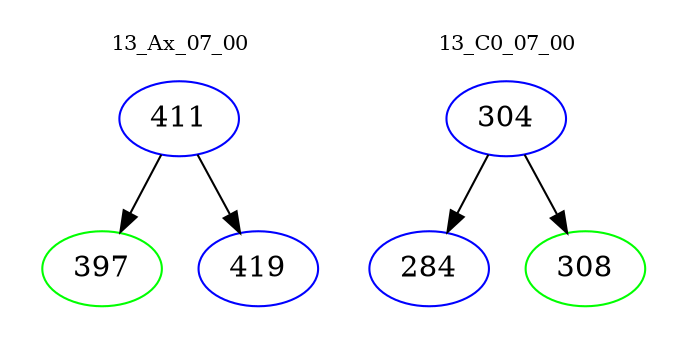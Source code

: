 digraph{
subgraph cluster_0 {
color = white
label = "13_Ax_07_00";
fontsize=10;
T0_411 [label="411", color="blue"]
T0_411 -> T0_397 [color="black"]
T0_397 [label="397", color="green"]
T0_411 -> T0_419 [color="black"]
T0_419 [label="419", color="blue"]
}
subgraph cluster_1 {
color = white
label = "13_C0_07_00";
fontsize=10;
T1_304 [label="304", color="blue"]
T1_304 -> T1_284 [color="black"]
T1_284 [label="284", color="blue"]
T1_304 -> T1_308 [color="black"]
T1_308 [label="308", color="green"]
}
}
